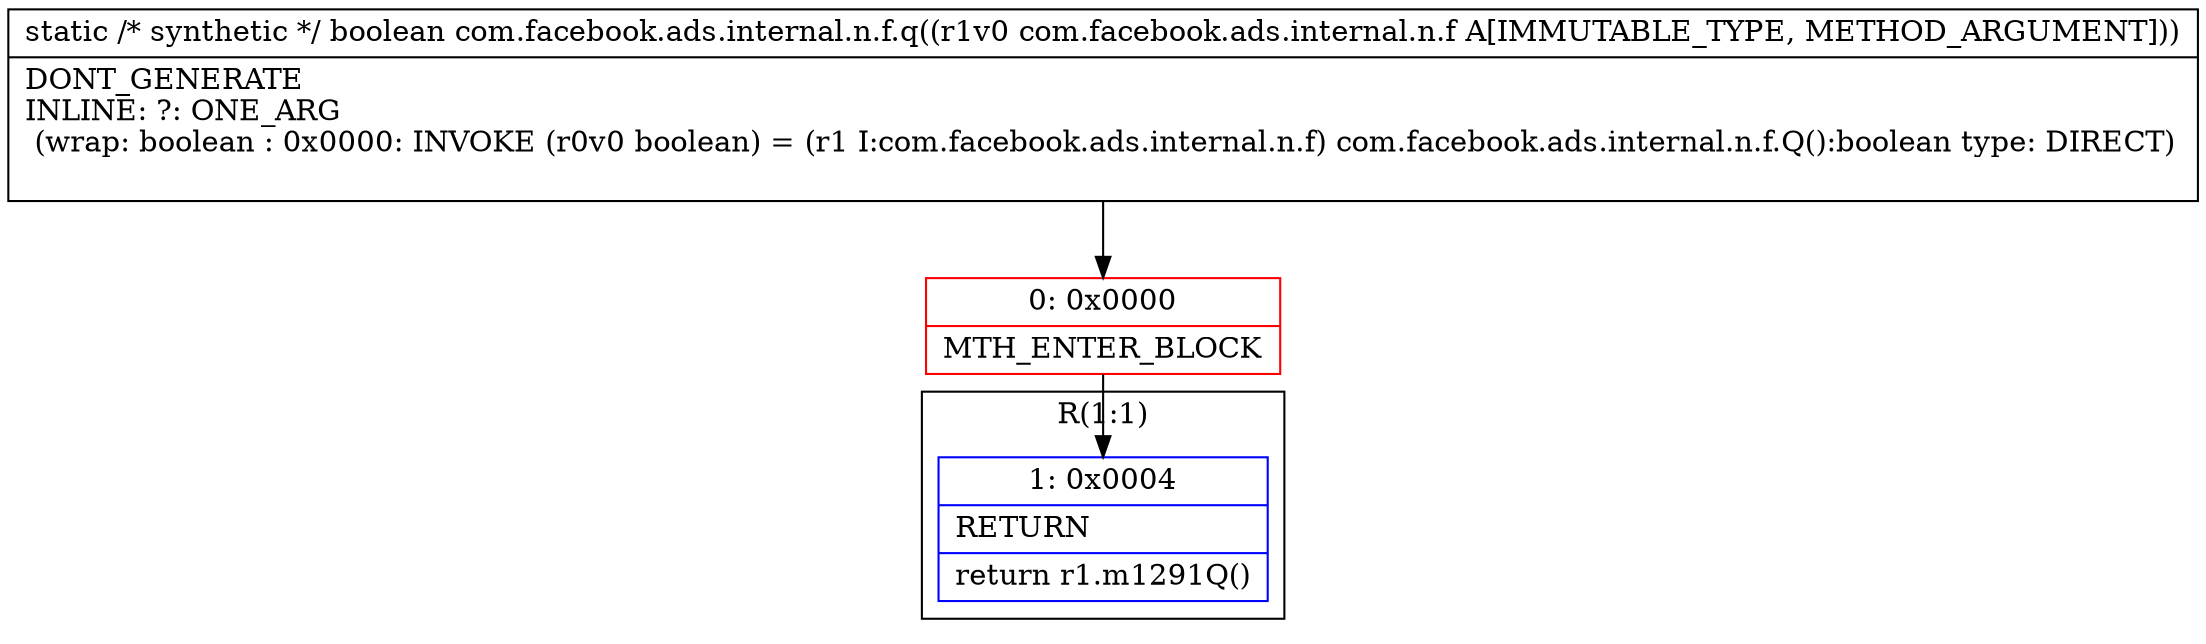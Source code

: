 digraph "CFG forcom.facebook.ads.internal.n.f.q(Lcom\/facebook\/ads\/internal\/n\/f;)Z" {
subgraph cluster_Region_1485728078 {
label = "R(1:1)";
node [shape=record,color=blue];
Node_1 [shape=record,label="{1\:\ 0x0004|RETURN\l|return r1.m1291Q()\l}"];
}
Node_0 [shape=record,color=red,label="{0\:\ 0x0000|MTH_ENTER_BLOCK\l}"];
MethodNode[shape=record,label="{static \/* synthetic *\/ boolean com.facebook.ads.internal.n.f.q((r1v0 com.facebook.ads.internal.n.f A[IMMUTABLE_TYPE, METHOD_ARGUMENT]))  | DONT_GENERATE\lINLINE: ?: ONE_ARG  \l  (wrap: boolean : 0x0000: INVOKE  (r0v0 boolean) = (r1 I:com.facebook.ads.internal.n.f) com.facebook.ads.internal.n.f.Q():boolean type: DIRECT)\l\l}"];
MethodNode -> Node_0;
Node_0 -> Node_1;
}

